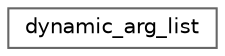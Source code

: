 digraph "类继承关系图"
{
 // LATEX_PDF_SIZE
  bgcolor="transparent";
  edge [fontname=Helvetica,fontsize=10,labelfontname=Helvetica,labelfontsize=10];
  node [fontname=Helvetica,fontsize=10,shape=box,height=0.2,width=0.4];
  rankdir="LR";
  Node0 [id="Node000000",label="dynamic_arg_list",height=0.2,width=0.4,color="grey40", fillcolor="white", style="filled",URL="$classdetail_1_1dynamic__arg__list.html",tooltip=" "];
}
